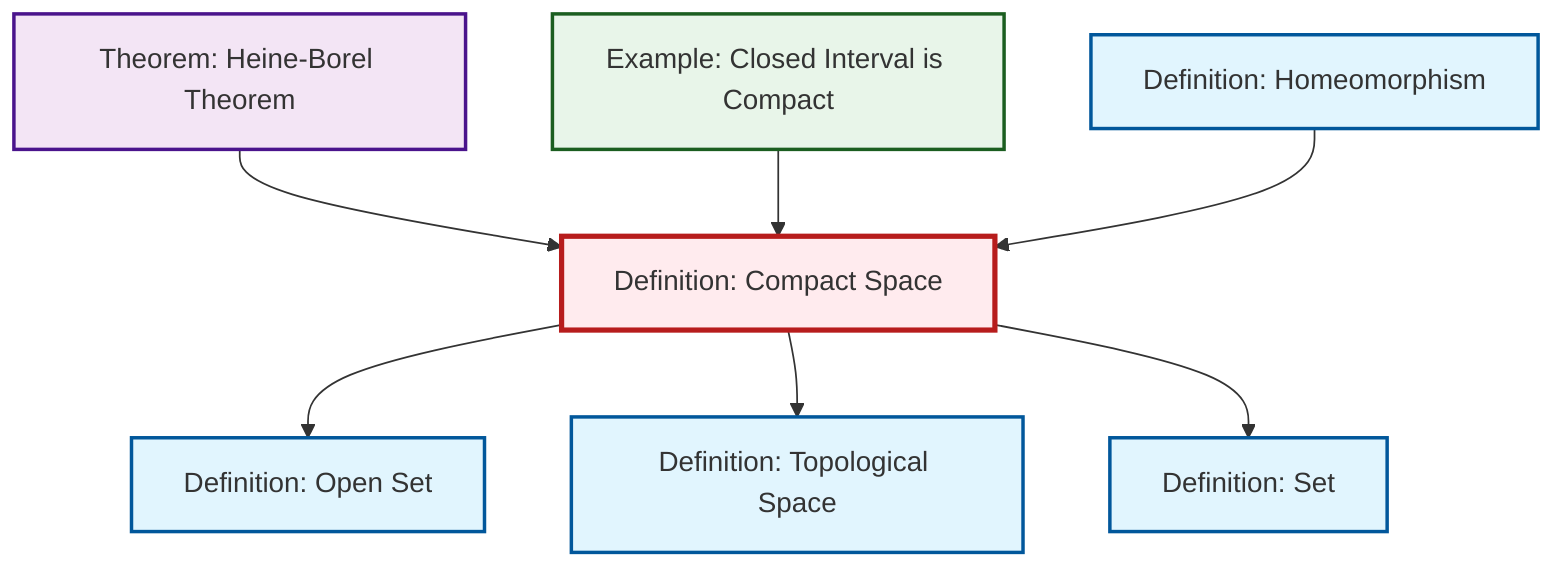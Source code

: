 graph TD
    classDef definition fill:#e1f5fe,stroke:#01579b,stroke-width:2px
    classDef theorem fill:#f3e5f5,stroke:#4a148c,stroke-width:2px
    classDef axiom fill:#fff3e0,stroke:#e65100,stroke-width:2px
    classDef example fill:#e8f5e9,stroke:#1b5e20,stroke-width:2px
    classDef current fill:#ffebee,stroke:#b71c1c,stroke-width:3px
    def-open-set["Definition: Open Set"]:::definition
    def-compact["Definition: Compact Space"]:::definition
    ex-closed-interval-compact["Example: Closed Interval is Compact"]:::example
    thm-heine-borel["Theorem: Heine-Borel Theorem"]:::theorem
    def-set["Definition: Set"]:::definition
    def-homeomorphism["Definition: Homeomorphism"]:::definition
    def-topological-space["Definition: Topological Space"]:::definition
    thm-heine-borel --> def-compact
    def-compact --> def-open-set
    ex-closed-interval-compact --> def-compact
    def-homeomorphism --> def-compact
    def-compact --> def-topological-space
    def-compact --> def-set
    class def-compact current